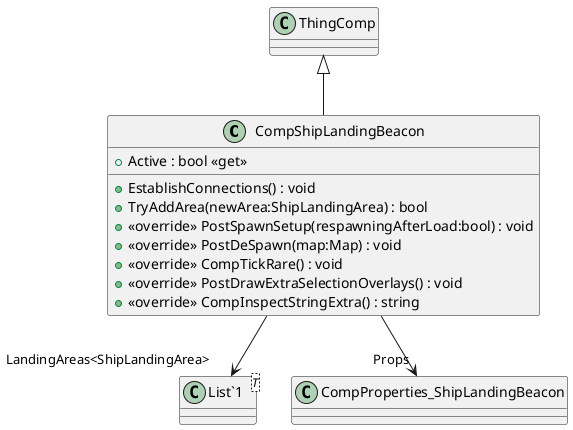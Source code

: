 @startuml
class CompShipLandingBeacon {
    + Active : bool <<get>>
    + EstablishConnections() : void
    + TryAddArea(newArea:ShipLandingArea) : bool
    + <<override>> PostSpawnSetup(respawningAfterLoad:bool) : void
    + <<override>> PostDeSpawn(map:Map) : void
    + <<override>> CompTickRare() : void
    + <<override>> PostDrawExtraSelectionOverlays() : void
    + <<override>> CompInspectStringExtra() : string
}
class "List`1"<T> {
}
ThingComp <|-- CompShipLandingBeacon
CompShipLandingBeacon --> "Props" CompProperties_ShipLandingBeacon
CompShipLandingBeacon --> "LandingAreas<ShipLandingArea>" "List`1"
@enduml
